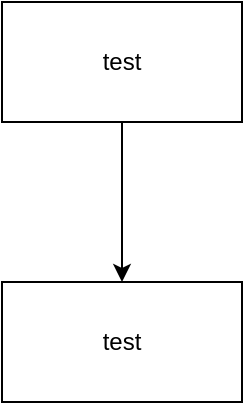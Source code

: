 <mxfile version="12.9.8" type="github">
  <diagram id="LyOUqta0QA1Pe948f9OV" name="Page-1">
    <mxGraphModel dx="782" dy="437" grid="1" gridSize="10" guides="1" tooltips="1" connect="1" arrows="1" fold="1" page="1" pageScale="1" pageWidth="850" pageHeight="1100" math="0" shadow="0">
      <root>
        <mxCell id="0" />
        <mxCell id="1" parent="0" />
        <mxCell id="NHNP4FbekGqIauJUKJB9-3" value="" style="edgeStyle=orthogonalEdgeStyle;rounded=0;orthogonalLoop=1;jettySize=auto;html=1;" edge="1" parent="1" source="NHNP4FbekGqIauJUKJB9-1" target="NHNP4FbekGqIauJUKJB9-2">
          <mxGeometry relative="1" as="geometry" />
        </mxCell>
        <mxCell id="NHNP4FbekGqIauJUKJB9-1" value="test" style="rounded=0;whiteSpace=wrap;html=1;" vertex="1" parent="1">
          <mxGeometry x="340" y="200" width="120" height="60" as="geometry" />
        </mxCell>
        <mxCell id="NHNP4FbekGqIauJUKJB9-2" value="test" style="rounded=0;whiteSpace=wrap;html=1;" vertex="1" parent="1">
          <mxGeometry x="340" y="340" width="120" height="60" as="geometry" />
        </mxCell>
      </root>
    </mxGraphModel>
  </diagram>
</mxfile>
